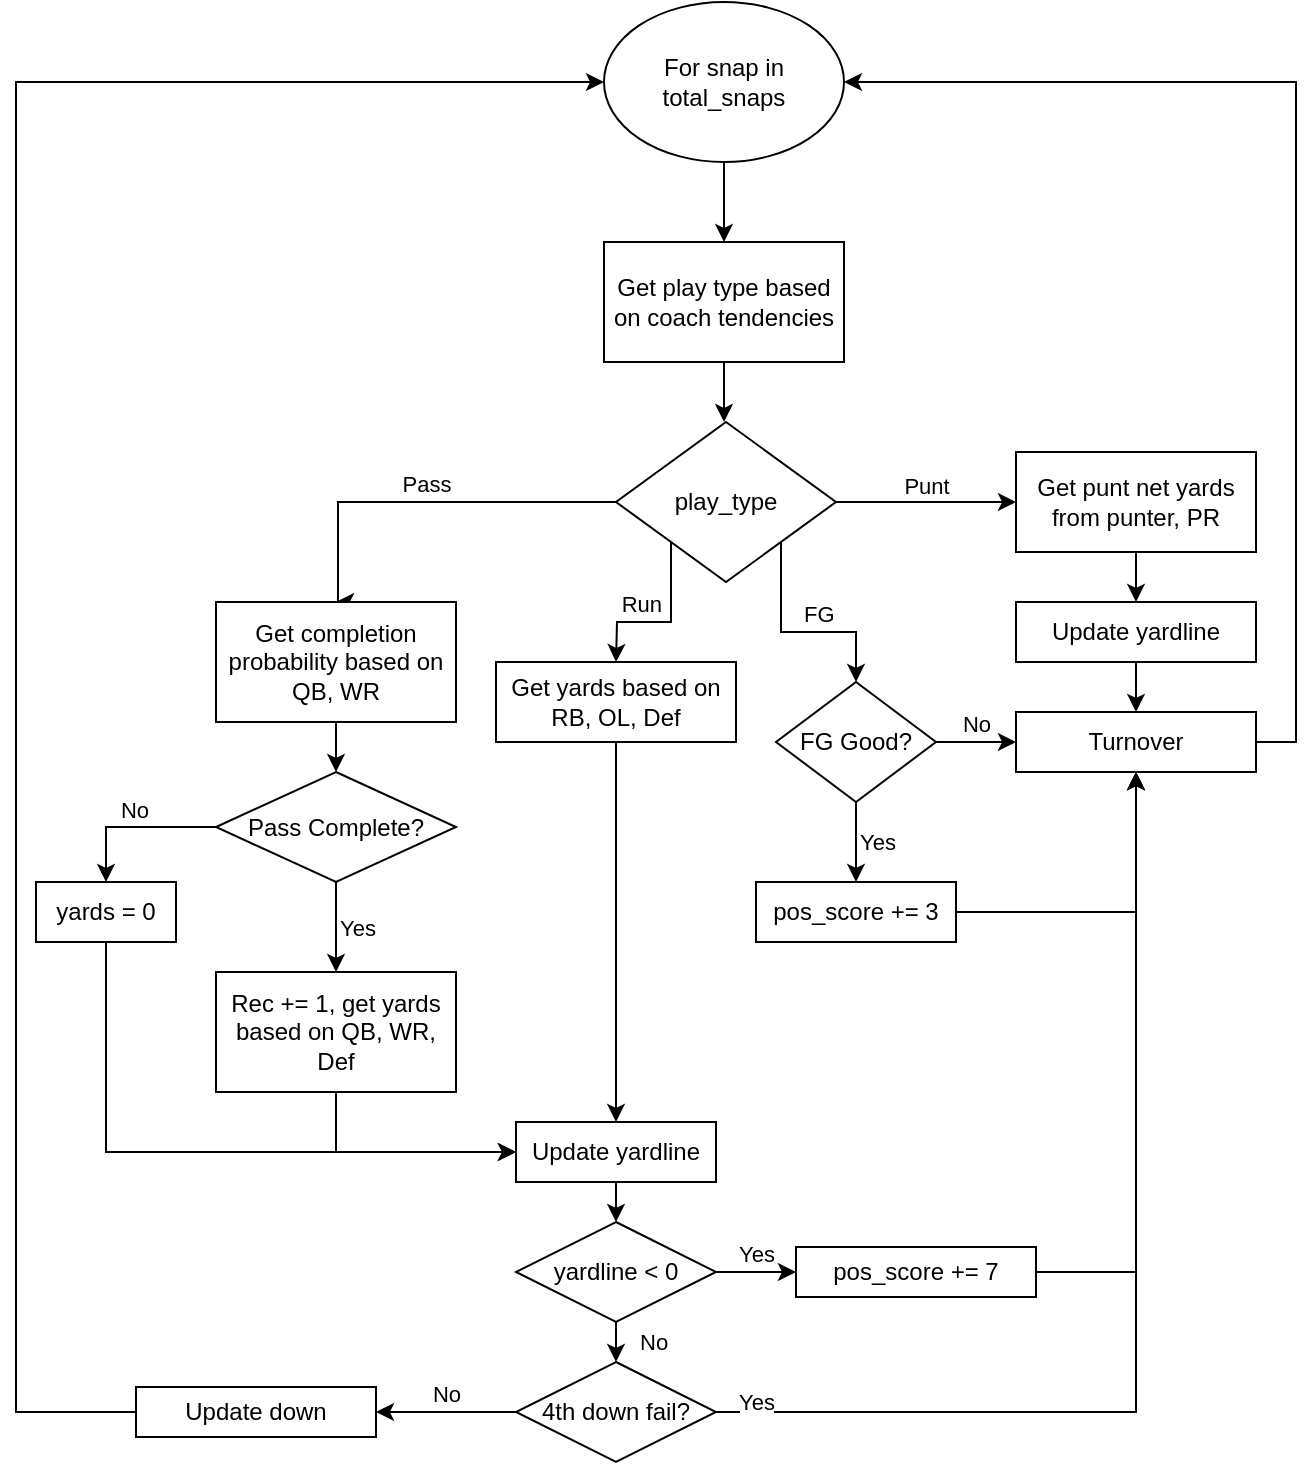 <mxfile version="27.1.3">
  <diagram id="C5RBs43oDa-KdzZeNtuy" name="Page-1">
    <mxGraphModel dx="1418" dy="786" grid="1" gridSize="10" guides="1" tooltips="1" connect="1" arrows="1" fold="1" page="1" pageScale="1" pageWidth="827" pageHeight="1169" math="0" shadow="0">
      <root>
        <mxCell id="WIyWlLk6GJQsqaUBKTNV-0" />
        <mxCell id="WIyWlLk6GJQsqaUBKTNV-1" parent="WIyWlLk6GJQsqaUBKTNV-0" />
        <mxCell id="FEZSxYOMVHcEeAAmnI2d-1" style="edgeStyle=orthogonalEdgeStyle;rounded=0;orthogonalLoop=1;jettySize=auto;html=1;exitX=0.5;exitY=1;exitDx=0;exitDy=0;" edge="1" parent="WIyWlLk6GJQsqaUBKTNV-1" source="FEZSxYOMVHcEeAAmnI2d-0">
          <mxGeometry relative="1" as="geometry">
            <mxPoint x="414" y="160" as="targetPoint" />
          </mxGeometry>
        </mxCell>
        <mxCell id="FEZSxYOMVHcEeAAmnI2d-0" value="For snap in total_snaps" style="ellipse;whiteSpace=wrap;html=1;" vertex="1" parent="WIyWlLk6GJQsqaUBKTNV-1">
          <mxGeometry x="354" y="40" width="120" height="80" as="geometry" />
        </mxCell>
        <mxCell id="FEZSxYOMVHcEeAAmnI2d-2" value="Get play type based on coach tendencies" style="rounded=0;whiteSpace=wrap;html=1;" vertex="1" parent="WIyWlLk6GJQsqaUBKTNV-1">
          <mxGeometry x="354" y="160" width="120" height="60" as="geometry" />
        </mxCell>
        <mxCell id="FEZSxYOMVHcEeAAmnI2d-3" style="edgeStyle=orthogonalEdgeStyle;rounded=0;orthogonalLoop=1;jettySize=auto;html=1;exitX=0.5;exitY=1;exitDx=0;exitDy=0;" edge="1" parent="WIyWlLk6GJQsqaUBKTNV-1" source="FEZSxYOMVHcEeAAmnI2d-2">
          <mxGeometry relative="1" as="geometry">
            <mxPoint x="414" y="250" as="targetPoint" />
          </mxGeometry>
        </mxCell>
        <mxCell id="FEZSxYOMVHcEeAAmnI2d-5" value="Pass" style="edgeStyle=orthogonalEdgeStyle;rounded=0;orthogonalLoop=1;jettySize=auto;html=1;exitX=0;exitY=0.5;exitDx=0;exitDy=0;verticalAlign=bottom;" edge="1" parent="WIyWlLk6GJQsqaUBKTNV-1" source="FEZSxYOMVHcEeAAmnI2d-4">
          <mxGeometry relative="1" as="geometry">
            <mxPoint x="220" y="340" as="targetPoint" />
            <mxPoint x="320" y="290" as="sourcePoint" />
            <Array as="points">
              <mxPoint x="221" y="290" />
            </Array>
          </mxGeometry>
        </mxCell>
        <mxCell id="FEZSxYOMVHcEeAAmnI2d-8" value="Run" style="edgeStyle=orthogonalEdgeStyle;rounded=0;orthogonalLoop=1;jettySize=auto;html=1;exitX=0;exitY=1;exitDx=0;exitDy=0;align=right;verticalAlign=bottom;" edge="1" parent="WIyWlLk6GJQsqaUBKTNV-1" source="FEZSxYOMVHcEeAAmnI2d-4">
          <mxGeometry relative="1" as="geometry">
            <mxPoint x="360" y="370" as="targetPoint" />
          </mxGeometry>
        </mxCell>
        <mxCell id="FEZSxYOMVHcEeAAmnI2d-12" value="FG" style="edgeStyle=orthogonalEdgeStyle;rounded=0;orthogonalLoop=1;jettySize=auto;html=1;exitX=1;exitY=1;exitDx=0;exitDy=0;entryX=0.5;entryY=0;entryDx=0;entryDy=0;verticalAlign=bottom;align=left;" edge="1" parent="WIyWlLk6GJQsqaUBKTNV-1" source="FEZSxYOMVHcEeAAmnI2d-4" target="FEZSxYOMVHcEeAAmnI2d-11">
          <mxGeometry relative="1" as="geometry" />
        </mxCell>
        <mxCell id="FEZSxYOMVHcEeAAmnI2d-13" value="Punt" style="edgeStyle=orthogonalEdgeStyle;rounded=0;orthogonalLoop=1;jettySize=auto;html=1;exitX=1;exitY=0.5;exitDx=0;exitDy=0;verticalAlign=bottom;" edge="1" parent="WIyWlLk6GJQsqaUBKTNV-1" source="FEZSxYOMVHcEeAAmnI2d-4">
          <mxGeometry relative="1" as="geometry">
            <mxPoint x="560" y="290" as="targetPoint" />
          </mxGeometry>
        </mxCell>
        <mxCell id="FEZSxYOMVHcEeAAmnI2d-4" value="play_type" style="rhombus;whiteSpace=wrap;html=1;" vertex="1" parent="WIyWlLk6GJQsqaUBKTNV-1">
          <mxGeometry x="360" y="250" width="110" height="80" as="geometry" />
        </mxCell>
        <mxCell id="FEZSxYOMVHcEeAAmnI2d-25" style="edgeStyle=orthogonalEdgeStyle;rounded=0;orthogonalLoop=1;jettySize=auto;html=1;exitX=0.5;exitY=1;exitDx=0;exitDy=0;entryX=0.5;entryY=0;entryDx=0;entryDy=0;" edge="1" parent="WIyWlLk6GJQsqaUBKTNV-1" source="FEZSxYOMVHcEeAAmnI2d-6" target="FEZSxYOMVHcEeAAmnI2d-24">
          <mxGeometry relative="1" as="geometry" />
        </mxCell>
        <mxCell id="FEZSxYOMVHcEeAAmnI2d-6" value="Get completion probability based on QB, WR" style="rounded=0;whiteSpace=wrap;html=1;" vertex="1" parent="WIyWlLk6GJQsqaUBKTNV-1">
          <mxGeometry x="160" y="340" width="120" height="60" as="geometry" />
        </mxCell>
        <mxCell id="FEZSxYOMVHcEeAAmnI2d-31" style="edgeStyle=orthogonalEdgeStyle;rounded=0;orthogonalLoop=1;jettySize=auto;html=1;exitX=0.5;exitY=1;exitDx=0;exitDy=0;entryX=0.5;entryY=0;entryDx=0;entryDy=0;" edge="1" parent="WIyWlLk6GJQsqaUBKTNV-1" source="FEZSxYOMVHcEeAAmnI2d-9" target="FEZSxYOMVHcEeAAmnI2d-30">
          <mxGeometry relative="1" as="geometry" />
        </mxCell>
        <mxCell id="FEZSxYOMVHcEeAAmnI2d-9" value="Get yards based on RB, OL, Def" style="rounded=0;whiteSpace=wrap;html=1;" vertex="1" parent="WIyWlLk6GJQsqaUBKTNV-1">
          <mxGeometry x="300" y="370" width="120" height="40" as="geometry" />
        </mxCell>
        <mxCell id="FEZSxYOMVHcEeAAmnI2d-16" value="Yes" style="edgeStyle=orthogonalEdgeStyle;rounded=0;orthogonalLoop=1;jettySize=auto;html=1;exitX=0.5;exitY=1;exitDx=0;exitDy=0;entryX=0.5;entryY=0;entryDx=0;entryDy=0;align=left;" edge="1" parent="WIyWlLk6GJQsqaUBKTNV-1" source="FEZSxYOMVHcEeAAmnI2d-11" target="FEZSxYOMVHcEeAAmnI2d-15">
          <mxGeometry relative="1" as="geometry" />
        </mxCell>
        <mxCell id="FEZSxYOMVHcEeAAmnI2d-23" value="No" style="edgeStyle=orthogonalEdgeStyle;rounded=0;orthogonalLoop=1;jettySize=auto;html=1;exitX=1;exitY=0.5;exitDx=0;exitDy=0;entryX=0;entryY=0.5;entryDx=0;entryDy=0;verticalAlign=bottom;" edge="1" parent="WIyWlLk6GJQsqaUBKTNV-1" source="FEZSxYOMVHcEeAAmnI2d-11" target="FEZSxYOMVHcEeAAmnI2d-19">
          <mxGeometry relative="1" as="geometry" />
        </mxCell>
        <mxCell id="FEZSxYOMVHcEeAAmnI2d-11" value="FG Good?" style="rhombus;whiteSpace=wrap;html=1;" vertex="1" parent="WIyWlLk6GJQsqaUBKTNV-1">
          <mxGeometry x="440" y="380" width="80" height="60" as="geometry" />
        </mxCell>
        <mxCell id="FEZSxYOMVHcEeAAmnI2d-18" style="edgeStyle=orthogonalEdgeStyle;rounded=0;orthogonalLoop=1;jettySize=auto;html=1;exitX=0.5;exitY=1;exitDx=0;exitDy=0;entryX=0.5;entryY=0;entryDx=0;entryDy=0;" edge="1" parent="WIyWlLk6GJQsqaUBKTNV-1" source="FEZSxYOMVHcEeAAmnI2d-14" target="FEZSxYOMVHcEeAAmnI2d-17">
          <mxGeometry relative="1" as="geometry" />
        </mxCell>
        <mxCell id="FEZSxYOMVHcEeAAmnI2d-14" value="Get punt net yards from punter, PR" style="rounded=0;whiteSpace=wrap;html=1;" vertex="1" parent="WIyWlLk6GJQsqaUBKTNV-1">
          <mxGeometry x="560" y="265" width="120" height="50" as="geometry" />
        </mxCell>
        <mxCell id="FEZSxYOMVHcEeAAmnI2d-21" style="edgeStyle=orthogonalEdgeStyle;rounded=0;orthogonalLoop=1;jettySize=auto;html=1;exitX=1;exitY=0.5;exitDx=0;exitDy=0;entryX=0.5;entryY=1;entryDx=0;entryDy=0;" edge="1" parent="WIyWlLk6GJQsqaUBKTNV-1" source="FEZSxYOMVHcEeAAmnI2d-15" target="FEZSxYOMVHcEeAAmnI2d-19">
          <mxGeometry relative="1" as="geometry" />
        </mxCell>
        <mxCell id="FEZSxYOMVHcEeAAmnI2d-15" value="pos_score += 3" style="rounded=0;whiteSpace=wrap;html=1;" vertex="1" parent="WIyWlLk6GJQsqaUBKTNV-1">
          <mxGeometry x="430" y="480" width="100" height="30" as="geometry" />
        </mxCell>
        <mxCell id="FEZSxYOMVHcEeAAmnI2d-20" style="edgeStyle=orthogonalEdgeStyle;rounded=0;orthogonalLoop=1;jettySize=auto;html=1;exitX=0.5;exitY=1;exitDx=0;exitDy=0;entryX=0.5;entryY=0;entryDx=0;entryDy=0;" edge="1" parent="WIyWlLk6GJQsqaUBKTNV-1" source="FEZSxYOMVHcEeAAmnI2d-17" target="FEZSxYOMVHcEeAAmnI2d-19">
          <mxGeometry relative="1" as="geometry" />
        </mxCell>
        <mxCell id="FEZSxYOMVHcEeAAmnI2d-17" value="Update yardline" style="rounded=0;whiteSpace=wrap;html=1;" vertex="1" parent="WIyWlLk6GJQsqaUBKTNV-1">
          <mxGeometry x="560" y="340" width="120" height="30" as="geometry" />
        </mxCell>
        <mxCell id="FEZSxYOMVHcEeAAmnI2d-22" style="edgeStyle=orthogonalEdgeStyle;rounded=0;orthogonalLoop=1;jettySize=auto;html=1;exitX=1;exitY=0.5;exitDx=0;exitDy=0;entryX=1;entryY=0.5;entryDx=0;entryDy=0;" edge="1" parent="WIyWlLk6GJQsqaUBKTNV-1" source="FEZSxYOMVHcEeAAmnI2d-19" target="FEZSxYOMVHcEeAAmnI2d-0">
          <mxGeometry relative="1" as="geometry" />
        </mxCell>
        <mxCell id="FEZSxYOMVHcEeAAmnI2d-19" value="Turnover" style="rounded=0;whiteSpace=wrap;html=1;" vertex="1" parent="WIyWlLk6GJQsqaUBKTNV-1">
          <mxGeometry x="560" y="395" width="120" height="30" as="geometry" />
        </mxCell>
        <mxCell id="FEZSxYOMVHcEeAAmnI2d-28" value="No" style="edgeStyle=orthogonalEdgeStyle;rounded=0;orthogonalLoop=1;jettySize=auto;html=1;exitX=0;exitY=0.5;exitDx=0;exitDy=0;entryX=0.5;entryY=0;entryDx=0;entryDy=0;verticalAlign=bottom;" edge="1" parent="WIyWlLk6GJQsqaUBKTNV-1" source="FEZSxYOMVHcEeAAmnI2d-24" target="FEZSxYOMVHcEeAAmnI2d-27">
          <mxGeometry relative="1" as="geometry" />
        </mxCell>
        <mxCell id="FEZSxYOMVHcEeAAmnI2d-29" value="Yes" style="edgeStyle=orthogonalEdgeStyle;rounded=0;orthogonalLoop=1;jettySize=auto;html=1;exitX=0.5;exitY=1;exitDx=0;exitDy=0;entryX=0.5;entryY=0;entryDx=0;entryDy=0;align=left;" edge="1" parent="WIyWlLk6GJQsqaUBKTNV-1" source="FEZSxYOMVHcEeAAmnI2d-24" target="FEZSxYOMVHcEeAAmnI2d-26">
          <mxGeometry relative="1" as="geometry" />
        </mxCell>
        <mxCell id="FEZSxYOMVHcEeAAmnI2d-24" value="Pass Complete?" style="rhombus;whiteSpace=wrap;html=1;" vertex="1" parent="WIyWlLk6GJQsqaUBKTNV-1">
          <mxGeometry x="160" y="425" width="120" height="55" as="geometry" />
        </mxCell>
        <mxCell id="FEZSxYOMVHcEeAAmnI2d-32" style="edgeStyle=orthogonalEdgeStyle;rounded=0;orthogonalLoop=1;jettySize=auto;html=1;exitX=0.5;exitY=1;exitDx=0;exitDy=0;entryX=0;entryY=0.5;entryDx=0;entryDy=0;" edge="1" parent="WIyWlLk6GJQsqaUBKTNV-1" source="FEZSxYOMVHcEeAAmnI2d-26" target="FEZSxYOMVHcEeAAmnI2d-30">
          <mxGeometry relative="1" as="geometry" />
        </mxCell>
        <mxCell id="FEZSxYOMVHcEeAAmnI2d-26" value="Rec += 1, get yards based on QB, WR, Def" style="rounded=0;whiteSpace=wrap;html=1;" vertex="1" parent="WIyWlLk6GJQsqaUBKTNV-1">
          <mxGeometry x="160" y="525" width="120" height="60" as="geometry" />
        </mxCell>
        <mxCell id="FEZSxYOMVHcEeAAmnI2d-33" style="edgeStyle=orthogonalEdgeStyle;rounded=0;orthogonalLoop=1;jettySize=auto;html=1;exitX=0.5;exitY=1;exitDx=0;exitDy=0;entryX=0;entryY=0.5;entryDx=0;entryDy=0;" edge="1" parent="WIyWlLk6GJQsqaUBKTNV-1" source="FEZSxYOMVHcEeAAmnI2d-27" target="FEZSxYOMVHcEeAAmnI2d-30">
          <mxGeometry relative="1" as="geometry">
            <mxPoint x="105" y="620" as="targetPoint" />
          </mxGeometry>
        </mxCell>
        <mxCell id="FEZSxYOMVHcEeAAmnI2d-27" value="yards = 0" style="rounded=0;whiteSpace=wrap;html=1;" vertex="1" parent="WIyWlLk6GJQsqaUBKTNV-1">
          <mxGeometry x="70" y="480" width="70" height="30" as="geometry" />
        </mxCell>
        <mxCell id="FEZSxYOMVHcEeAAmnI2d-35" style="edgeStyle=orthogonalEdgeStyle;rounded=0;orthogonalLoop=1;jettySize=auto;html=1;exitX=0.5;exitY=1;exitDx=0;exitDy=0;entryX=0.5;entryY=0;entryDx=0;entryDy=0;" edge="1" parent="WIyWlLk6GJQsqaUBKTNV-1" source="FEZSxYOMVHcEeAAmnI2d-30" target="FEZSxYOMVHcEeAAmnI2d-34">
          <mxGeometry relative="1" as="geometry" />
        </mxCell>
        <mxCell id="FEZSxYOMVHcEeAAmnI2d-30" value="Update yardline" style="rounded=0;whiteSpace=wrap;html=1;" vertex="1" parent="WIyWlLk6GJQsqaUBKTNV-1">
          <mxGeometry x="310" y="600" width="100" height="30" as="geometry" />
        </mxCell>
        <mxCell id="FEZSxYOMVHcEeAAmnI2d-37" value="Yes" style="edgeStyle=orthogonalEdgeStyle;rounded=0;orthogonalLoop=1;jettySize=auto;html=1;exitX=1;exitY=0.5;exitDx=0;exitDy=0;entryX=0;entryY=0.5;entryDx=0;entryDy=0;verticalAlign=bottom;" edge="1" parent="WIyWlLk6GJQsqaUBKTNV-1" source="FEZSxYOMVHcEeAAmnI2d-34" target="FEZSxYOMVHcEeAAmnI2d-36">
          <mxGeometry relative="1" as="geometry" />
        </mxCell>
        <mxCell id="FEZSxYOMVHcEeAAmnI2d-40" value="No" style="edgeStyle=orthogonalEdgeStyle;rounded=0;orthogonalLoop=1;jettySize=auto;html=1;exitX=0.5;exitY=1;exitDx=0;exitDy=0;entryX=0.5;entryY=0;entryDx=0;entryDy=0;align=left;" edge="1" parent="WIyWlLk6GJQsqaUBKTNV-1" source="FEZSxYOMVHcEeAAmnI2d-34" target="FEZSxYOMVHcEeAAmnI2d-39">
          <mxGeometry y="10" relative="1" as="geometry">
            <mxPoint as="offset" />
          </mxGeometry>
        </mxCell>
        <mxCell id="FEZSxYOMVHcEeAAmnI2d-34" value="yardline &amp;lt; 0" style="rhombus;whiteSpace=wrap;html=1;" vertex="1" parent="WIyWlLk6GJQsqaUBKTNV-1">
          <mxGeometry x="310" y="650" width="100" height="50" as="geometry" />
        </mxCell>
        <mxCell id="FEZSxYOMVHcEeAAmnI2d-38" style="edgeStyle=orthogonalEdgeStyle;rounded=0;orthogonalLoop=1;jettySize=auto;html=1;exitX=1;exitY=0.5;exitDx=0;exitDy=0;entryX=0.5;entryY=1;entryDx=0;entryDy=0;" edge="1" parent="WIyWlLk6GJQsqaUBKTNV-1" source="FEZSxYOMVHcEeAAmnI2d-36" target="FEZSxYOMVHcEeAAmnI2d-19">
          <mxGeometry relative="1" as="geometry" />
        </mxCell>
        <mxCell id="FEZSxYOMVHcEeAAmnI2d-36" value="pos_score += 7" style="rounded=0;whiteSpace=wrap;html=1;" vertex="1" parent="WIyWlLk6GJQsqaUBKTNV-1">
          <mxGeometry x="450" y="662.5" width="120" height="25" as="geometry" />
        </mxCell>
        <mxCell id="FEZSxYOMVHcEeAAmnI2d-41" value="Yes" style="edgeStyle=orthogonalEdgeStyle;rounded=0;orthogonalLoop=1;jettySize=auto;html=1;exitX=1;exitY=0.5;exitDx=0;exitDy=0;entryX=0.5;entryY=1;entryDx=0;entryDy=0;verticalAlign=middle;" edge="1" parent="WIyWlLk6GJQsqaUBKTNV-1" source="FEZSxYOMVHcEeAAmnI2d-39" target="FEZSxYOMVHcEeAAmnI2d-19">
          <mxGeometry x="-0.924" y="5" relative="1" as="geometry">
            <mxPoint as="offset" />
          </mxGeometry>
        </mxCell>
        <mxCell id="FEZSxYOMVHcEeAAmnI2d-43" value="No" style="edgeStyle=orthogonalEdgeStyle;rounded=0;orthogonalLoop=1;jettySize=auto;html=1;exitX=0;exitY=0.5;exitDx=0;exitDy=0;entryX=1;entryY=0.5;entryDx=0;entryDy=0;verticalAlign=bottom;" edge="1" parent="WIyWlLk6GJQsqaUBKTNV-1" source="FEZSxYOMVHcEeAAmnI2d-39" target="FEZSxYOMVHcEeAAmnI2d-42">
          <mxGeometry relative="1" as="geometry" />
        </mxCell>
        <mxCell id="FEZSxYOMVHcEeAAmnI2d-39" value="4th down fail?" style="rhombus;whiteSpace=wrap;html=1;" vertex="1" parent="WIyWlLk6GJQsqaUBKTNV-1">
          <mxGeometry x="310" y="720" width="100" height="50" as="geometry" />
        </mxCell>
        <mxCell id="FEZSxYOMVHcEeAAmnI2d-44" style="edgeStyle=orthogonalEdgeStyle;rounded=0;orthogonalLoop=1;jettySize=auto;html=1;exitX=0;exitY=0.5;exitDx=0;exitDy=0;entryX=0;entryY=0.5;entryDx=0;entryDy=0;" edge="1" parent="WIyWlLk6GJQsqaUBKTNV-1" source="FEZSxYOMVHcEeAAmnI2d-42" target="FEZSxYOMVHcEeAAmnI2d-0">
          <mxGeometry relative="1" as="geometry">
            <Array as="points">
              <mxPoint x="60" y="745" />
              <mxPoint x="60" y="80" />
            </Array>
          </mxGeometry>
        </mxCell>
        <mxCell id="FEZSxYOMVHcEeAAmnI2d-42" value="Update down" style="rounded=0;whiteSpace=wrap;html=1;" vertex="1" parent="WIyWlLk6GJQsqaUBKTNV-1">
          <mxGeometry x="120" y="732.5" width="120" height="25" as="geometry" />
        </mxCell>
      </root>
    </mxGraphModel>
  </diagram>
</mxfile>
